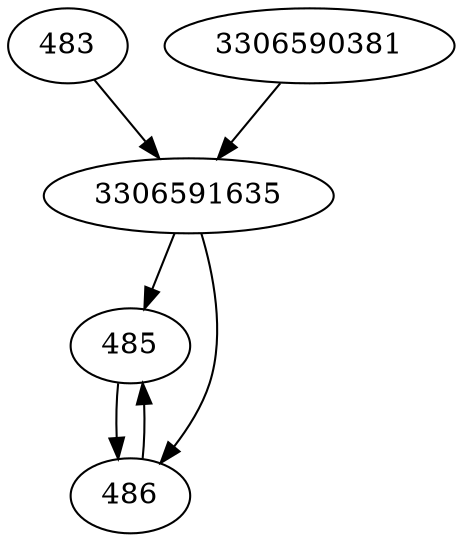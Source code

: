 strict digraph  {
483;
485;
486;
3306590381;
3306591635;
483 -> 3306591635;
485 -> 486;
486 -> 485;
3306590381 -> 3306591635;
3306591635 -> 485;
3306591635 -> 486;
}
